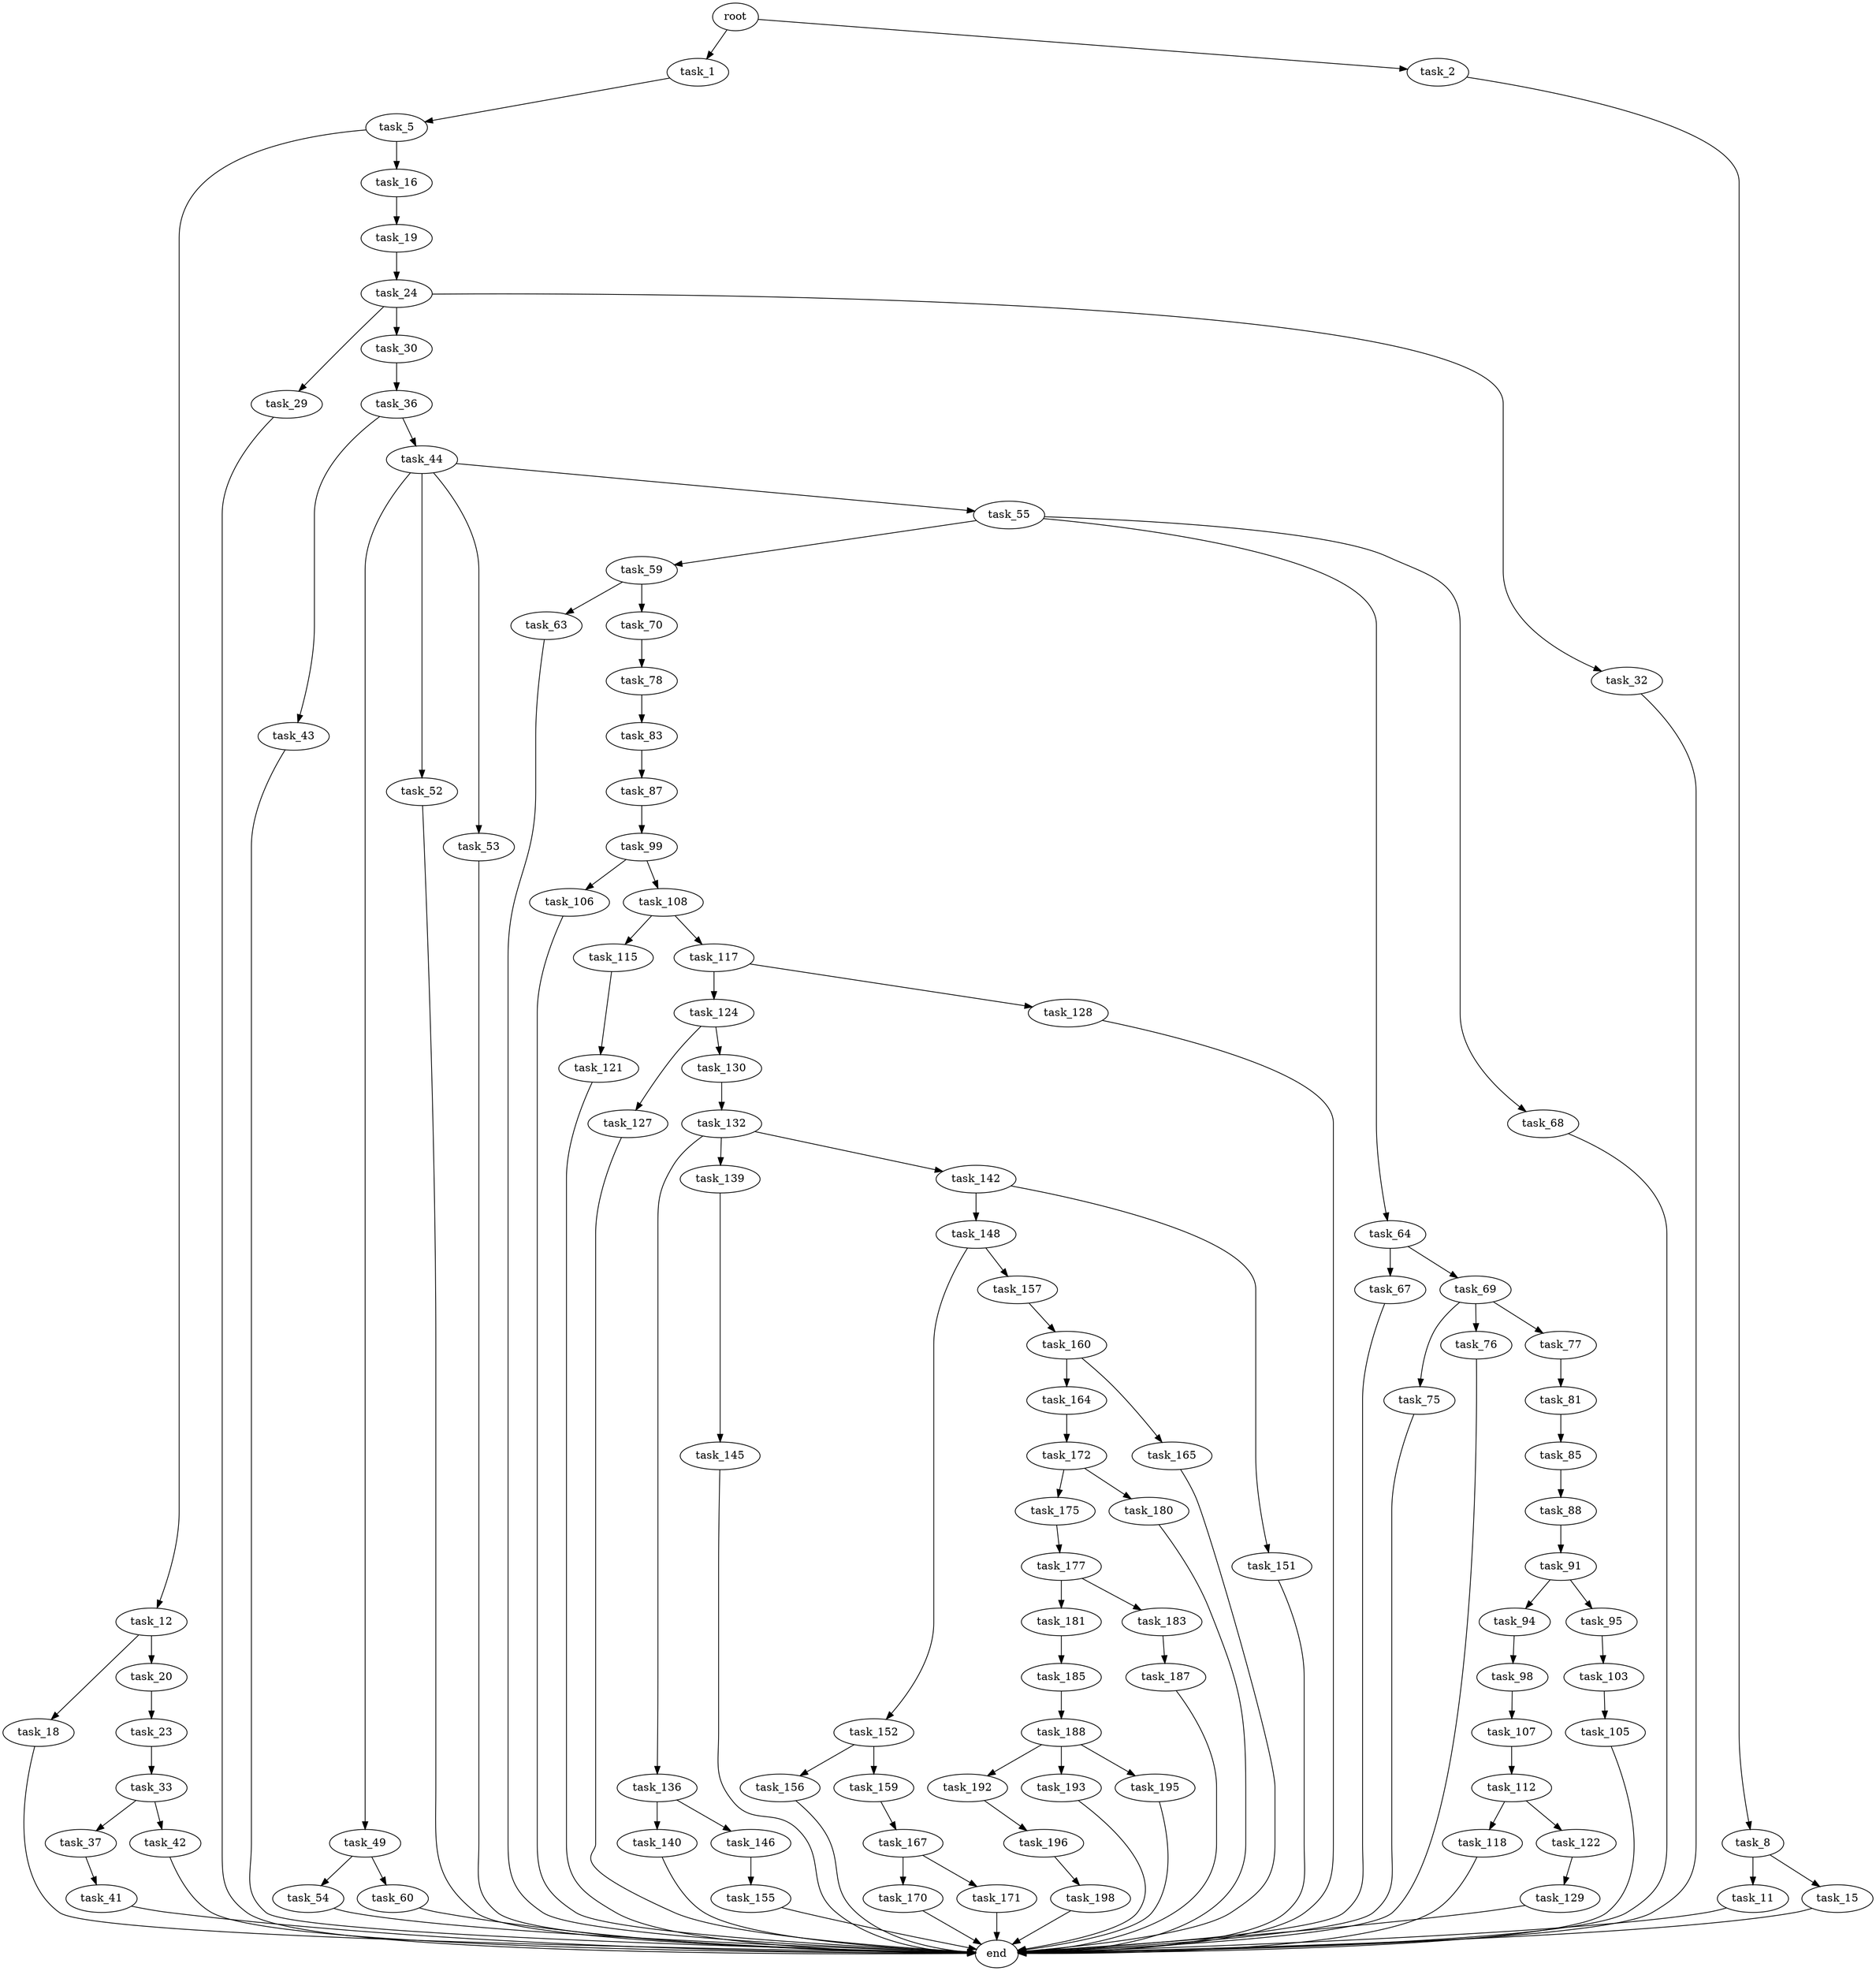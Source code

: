 digraph G {
  root [size="0.000000"];
  task_1 [size="35202243438.000000"];
  task_2 [size="782757789696.000000"];
  task_5 [size="30441725731.000000"];
  task_8 [size="487662685075.000000"];
  task_11 [size="782757789696.000000"];
  task_12 [size="8169527007.000000"];
  task_15 [size="357822492624.000000"];
  task_16 [size="782757789696.000000"];
  task_18 [size="28991029248.000000"];
  task_19 [size="542158182201.000000"];
  task_20 [size="68719476736.000000"];
  task_23 [size="356471447004.000000"];
  task_24 [size="549755813888.000000"];
  task_29 [size="68719476736.000000"];
  task_30 [size="94927851989.000000"];
  task_32 [size="1073741824000.000000"];
  task_33 [size="134217728000.000000"];
  task_36 [size="333191431645.000000"];
  task_37 [size="134217728000.000000"];
  task_41 [size="517829447319.000000"];
  task_42 [size="3235336685.000000"];
  task_43 [size="634587369323.000000"];
  task_44 [size="28991029248.000000"];
  task_49 [size="8589934592.000000"];
  task_52 [size="360982253234.000000"];
  task_53 [size="782757789696.000000"];
  task_54 [size="189937026755.000000"];
  task_55 [size="214013709748.000000"];
  task_59 [size="68719476736.000000"];
  task_60 [size="806691338190.000000"];
  task_63 [size="237252258366.000000"];
  task_64 [size="231928233984.000000"];
  task_67 [size="8735610083.000000"];
  task_68 [size="6576368419.000000"];
  task_69 [size="549755813888.000000"];
  task_70 [size="1073741824000.000000"];
  task_75 [size="2086061944.000000"];
  task_76 [size="42937364223.000000"];
  task_77 [size="243528175117.000000"];
  task_78 [size="8063888674.000000"];
  task_81 [size="88393096389.000000"];
  task_83 [size="671846331773.000000"];
  task_85 [size="15332068480.000000"];
  task_87 [size="13482355057.000000"];
  task_88 [size="1966155898.000000"];
  task_91 [size="68818964692.000000"];
  task_94 [size="19439439915.000000"];
  task_95 [size="134217728000.000000"];
  task_98 [size="29491458949.000000"];
  task_99 [size="50907105782.000000"];
  task_103 [size="549755813888.000000"];
  task_105 [size="38667985053.000000"];
  task_106 [size="8245614461.000000"];
  task_107 [size="270847936046.000000"];
  task_108 [size="782757789696.000000"];
  task_112 [size="231928233984.000000"];
  task_115 [size="106443144490.000000"];
  task_117 [size="134217728000.000000"];
  task_118 [size="36569999377.000000"];
  task_121 [size="14529386746.000000"];
  task_122 [size="5806971050.000000"];
  task_124 [size="549755813888.000000"];
  task_127 [size="1822646016.000000"];
  task_128 [size="844960220.000000"];
  task_129 [size="134217728000.000000"];
  task_130 [size="1035020801.000000"];
  task_132 [size="68719476736.000000"];
  task_136 [size="1597088353.000000"];
  task_139 [size="8589934592.000000"];
  task_140 [size="415313592045.000000"];
  task_142 [size="79175664512.000000"];
  task_145 [size="1073741824000.000000"];
  task_146 [size="134217728000.000000"];
  task_148 [size="807149896554.000000"];
  task_151 [size="971023844.000000"];
  task_152 [size="28991029248.000000"];
  task_155 [size="47281934512.000000"];
  task_156 [size="782757789696.000000"];
  task_157 [size="8589934592.000000"];
  task_159 [size="130995193896.000000"];
  task_160 [size="18583432043.000000"];
  task_164 [size="368293445632.000000"];
  task_165 [size="782757789696.000000"];
  task_167 [size="36725294002.000000"];
  task_170 [size="514322007909.000000"];
  task_171 [size="226178385605.000000"];
  task_172 [size="1073741824000.000000"];
  task_175 [size="252571726327.000000"];
  task_177 [size="28991029248.000000"];
  task_180 [size="368291251229.000000"];
  task_181 [size="782757789696.000000"];
  task_183 [size="134217728000.000000"];
  task_185 [size="22096304740.000000"];
  task_187 [size="388196787831.000000"];
  task_188 [size="514331863795.000000"];
  task_192 [size="28991029248.000000"];
  task_193 [size="178171832305.000000"];
  task_195 [size="549755813888.000000"];
  task_196 [size="5854416105.000000"];
  task_198 [size="715471029.000000"];
  end [size="0.000000"];

  root -> task_1 [size="1.000000"];
  root -> task_2 [size="1.000000"];
  task_1 -> task_5 [size="838860800.000000"];
  task_2 -> task_8 [size="679477248.000000"];
  task_5 -> task_12 [size="33554432.000000"];
  task_5 -> task_16 [size="33554432.000000"];
  task_8 -> task_11 [size="536870912.000000"];
  task_8 -> task_15 [size="536870912.000000"];
  task_11 -> end [size="1.000000"];
  task_12 -> task_18 [size="411041792.000000"];
  task_12 -> task_20 [size="411041792.000000"];
  task_15 -> end [size="1.000000"];
  task_16 -> task_19 [size="679477248.000000"];
  task_18 -> end [size="1.000000"];
  task_19 -> task_24 [size="536870912.000000"];
  task_20 -> task_23 [size="134217728.000000"];
  task_23 -> task_33 [size="838860800.000000"];
  task_24 -> task_29 [size="536870912.000000"];
  task_24 -> task_30 [size="536870912.000000"];
  task_24 -> task_32 [size="536870912.000000"];
  task_29 -> end [size="1.000000"];
  task_30 -> task_36 [size="75497472.000000"];
  task_32 -> end [size="1.000000"];
  task_33 -> task_37 [size="209715200.000000"];
  task_33 -> task_42 [size="209715200.000000"];
  task_36 -> task_43 [size="679477248.000000"];
  task_36 -> task_44 [size="679477248.000000"];
  task_37 -> task_41 [size="209715200.000000"];
  task_41 -> end [size="1.000000"];
  task_42 -> end [size="1.000000"];
  task_43 -> end [size="1.000000"];
  task_44 -> task_49 [size="75497472.000000"];
  task_44 -> task_52 [size="75497472.000000"];
  task_44 -> task_53 [size="75497472.000000"];
  task_44 -> task_55 [size="75497472.000000"];
  task_49 -> task_54 [size="33554432.000000"];
  task_49 -> task_60 [size="33554432.000000"];
  task_52 -> end [size="1.000000"];
  task_53 -> end [size="1.000000"];
  task_54 -> end [size="1.000000"];
  task_55 -> task_59 [size="301989888.000000"];
  task_55 -> task_64 [size="301989888.000000"];
  task_55 -> task_68 [size="301989888.000000"];
  task_59 -> task_63 [size="134217728.000000"];
  task_59 -> task_70 [size="134217728.000000"];
  task_60 -> end [size="1.000000"];
  task_63 -> end [size="1.000000"];
  task_64 -> task_67 [size="301989888.000000"];
  task_64 -> task_69 [size="301989888.000000"];
  task_67 -> end [size="1.000000"];
  task_68 -> end [size="1.000000"];
  task_69 -> task_75 [size="536870912.000000"];
  task_69 -> task_76 [size="536870912.000000"];
  task_69 -> task_77 [size="536870912.000000"];
  task_70 -> task_78 [size="838860800.000000"];
  task_75 -> end [size="1.000000"];
  task_76 -> end [size="1.000000"];
  task_77 -> task_81 [size="411041792.000000"];
  task_78 -> task_83 [size="209715200.000000"];
  task_81 -> task_85 [size="209715200.000000"];
  task_83 -> task_87 [size="536870912.000000"];
  task_85 -> task_88 [size="75497472.000000"];
  task_87 -> task_99 [size="679477248.000000"];
  task_88 -> task_91 [size="33554432.000000"];
  task_91 -> task_94 [size="134217728.000000"];
  task_91 -> task_95 [size="134217728.000000"];
  task_94 -> task_98 [size="33554432.000000"];
  task_95 -> task_103 [size="209715200.000000"];
  task_98 -> task_107 [size="679477248.000000"];
  task_99 -> task_106 [size="134217728.000000"];
  task_99 -> task_108 [size="134217728.000000"];
  task_103 -> task_105 [size="536870912.000000"];
  task_105 -> end [size="1.000000"];
  task_106 -> end [size="1.000000"];
  task_107 -> task_112 [size="209715200.000000"];
  task_108 -> task_115 [size="679477248.000000"];
  task_108 -> task_117 [size="679477248.000000"];
  task_112 -> task_118 [size="301989888.000000"];
  task_112 -> task_122 [size="301989888.000000"];
  task_115 -> task_121 [size="75497472.000000"];
  task_117 -> task_124 [size="209715200.000000"];
  task_117 -> task_128 [size="209715200.000000"];
  task_118 -> end [size="1.000000"];
  task_121 -> end [size="1.000000"];
  task_122 -> task_129 [size="411041792.000000"];
  task_124 -> task_127 [size="536870912.000000"];
  task_124 -> task_130 [size="536870912.000000"];
  task_127 -> end [size="1.000000"];
  task_128 -> end [size="1.000000"];
  task_129 -> end [size="1.000000"];
  task_130 -> task_132 [size="33554432.000000"];
  task_132 -> task_136 [size="134217728.000000"];
  task_132 -> task_139 [size="134217728.000000"];
  task_132 -> task_142 [size="134217728.000000"];
  task_136 -> task_140 [size="33554432.000000"];
  task_136 -> task_146 [size="33554432.000000"];
  task_139 -> task_145 [size="33554432.000000"];
  task_140 -> end [size="1.000000"];
  task_142 -> task_148 [size="134217728.000000"];
  task_142 -> task_151 [size="134217728.000000"];
  task_145 -> end [size="1.000000"];
  task_146 -> task_155 [size="209715200.000000"];
  task_148 -> task_152 [size="536870912.000000"];
  task_148 -> task_157 [size="536870912.000000"];
  task_151 -> end [size="1.000000"];
  task_152 -> task_156 [size="75497472.000000"];
  task_152 -> task_159 [size="75497472.000000"];
  task_155 -> end [size="1.000000"];
  task_156 -> end [size="1.000000"];
  task_157 -> task_160 [size="33554432.000000"];
  task_159 -> task_167 [size="134217728.000000"];
  task_160 -> task_164 [size="301989888.000000"];
  task_160 -> task_165 [size="301989888.000000"];
  task_164 -> task_172 [size="411041792.000000"];
  task_165 -> end [size="1.000000"];
  task_167 -> task_170 [size="75497472.000000"];
  task_167 -> task_171 [size="75497472.000000"];
  task_170 -> end [size="1.000000"];
  task_171 -> end [size="1.000000"];
  task_172 -> task_175 [size="838860800.000000"];
  task_172 -> task_180 [size="838860800.000000"];
  task_175 -> task_177 [size="838860800.000000"];
  task_177 -> task_181 [size="75497472.000000"];
  task_177 -> task_183 [size="75497472.000000"];
  task_180 -> end [size="1.000000"];
  task_181 -> task_185 [size="679477248.000000"];
  task_183 -> task_187 [size="209715200.000000"];
  task_185 -> task_188 [size="33554432.000000"];
  task_187 -> end [size="1.000000"];
  task_188 -> task_192 [size="411041792.000000"];
  task_188 -> task_193 [size="411041792.000000"];
  task_188 -> task_195 [size="411041792.000000"];
  task_192 -> task_196 [size="75497472.000000"];
  task_193 -> end [size="1.000000"];
  task_195 -> end [size="1.000000"];
  task_196 -> task_198 [size="301989888.000000"];
  task_198 -> end [size="1.000000"];
}
